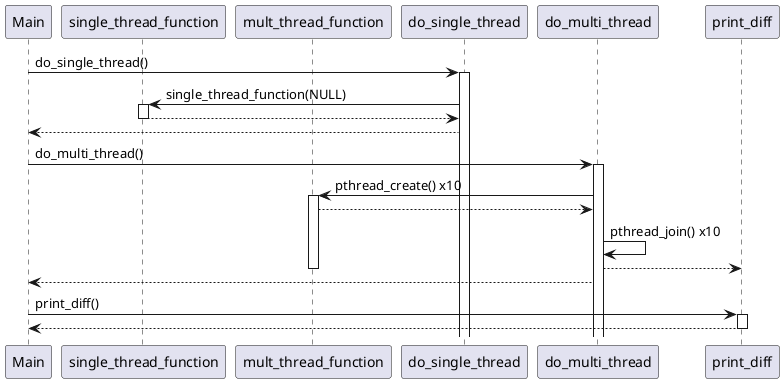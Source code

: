 @startuml

participant Main
participant single_thread_function
participant mult_thread_function
participant do_single_thread
participant do_multi_thread
participant print_diff

Main -> do_single_thread: do_single_thread()
activate do_single_thread
do_single_thread -> single_thread_function: single_thread_function(NULL)
activate single_thread_function
single_thread_function --> do_single_thread
deactivate single_thread_function
do_single_thread --> Main
Main -> do_multi_thread: do_multi_thread()
activate do_multi_thread
do_multi_thread -> mult_thread_function: pthread_create() x10
activate mult_thread_function
mult_thread_function --> do_multi_thread
do_multi_thread -> do_multi_thread: pthread_join() x10
do_multi_thread --> print_diff
deactivate mult_thread_function
do_multi_thread --> Main
Main -> print_diff: print_diff()
activate print_diff
print_diff --> Main
deactivate print_diff

@enduml
